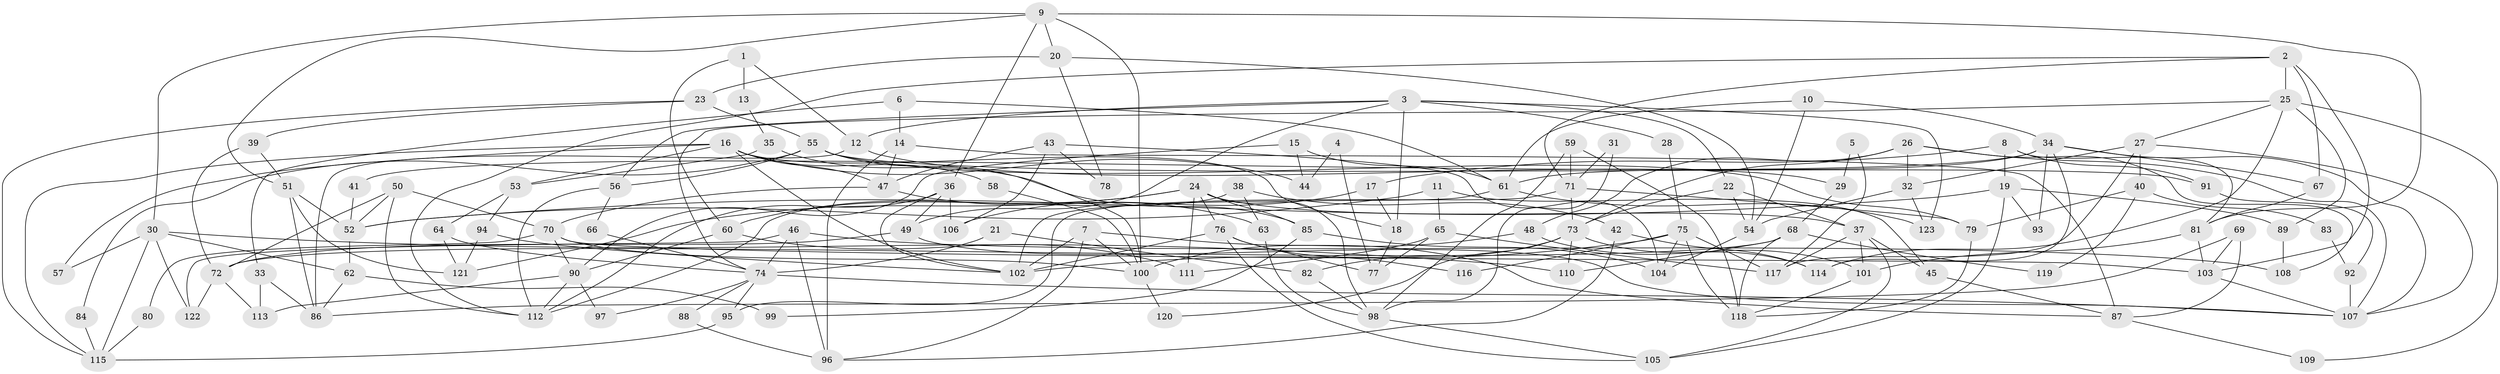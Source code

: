 // Generated by graph-tools (version 1.1) at 2025/26/03/09/25 03:26:19]
// undirected, 123 vertices, 246 edges
graph export_dot {
graph [start="1"]
  node [color=gray90,style=filled];
  1;
  2;
  3;
  4;
  5;
  6;
  7;
  8;
  9;
  10;
  11;
  12;
  13;
  14;
  15;
  16;
  17;
  18;
  19;
  20;
  21;
  22;
  23;
  24;
  25;
  26;
  27;
  28;
  29;
  30;
  31;
  32;
  33;
  34;
  35;
  36;
  37;
  38;
  39;
  40;
  41;
  42;
  43;
  44;
  45;
  46;
  47;
  48;
  49;
  50;
  51;
  52;
  53;
  54;
  55;
  56;
  57;
  58;
  59;
  60;
  61;
  62;
  63;
  64;
  65;
  66;
  67;
  68;
  69;
  70;
  71;
  72;
  73;
  74;
  75;
  76;
  77;
  78;
  79;
  80;
  81;
  82;
  83;
  84;
  85;
  86;
  87;
  88;
  89;
  90;
  91;
  92;
  93;
  94;
  95;
  96;
  97;
  98;
  99;
  100;
  101;
  102;
  103;
  104;
  105;
  106;
  107;
  108;
  109;
  110;
  111;
  112;
  113;
  114;
  115;
  116;
  117;
  118;
  119;
  120;
  121;
  122;
  123;
  1 -- 12;
  1 -- 60;
  1 -- 13;
  2 -- 103;
  2 -- 67;
  2 -- 25;
  2 -- 71;
  2 -- 112;
  3 -- 56;
  3 -- 49;
  3 -- 12;
  3 -- 18;
  3 -- 22;
  3 -- 28;
  3 -- 123;
  4 -- 77;
  4 -- 44;
  5 -- 117;
  5 -- 29;
  6 -- 14;
  6 -- 61;
  6 -- 33;
  7 -- 100;
  7 -- 96;
  7 -- 87;
  7 -- 102;
  8 -- 19;
  8 -- 81;
  8 -- 17;
  8 -- 91;
  9 -- 36;
  9 -- 51;
  9 -- 20;
  9 -- 30;
  9 -- 81;
  9 -- 100;
  10 -- 61;
  10 -- 54;
  10 -- 34;
  11 -- 65;
  11 -- 52;
  11 -- 45;
  12 -- 86;
  12 -- 29;
  13 -- 35;
  14 -- 87;
  14 -- 47;
  14 -- 96;
  15 -- 61;
  15 -- 90;
  15 -- 44;
  16 -- 102;
  16 -- 115;
  16 -- 18;
  16 -- 44;
  16 -- 47;
  16 -- 53;
  16 -- 57;
  16 -- 58;
  17 -- 18;
  17 -- 106;
  18 -- 77;
  19 -- 52;
  19 -- 89;
  19 -- 93;
  19 -- 105;
  20 -- 54;
  20 -- 23;
  20 -- 78;
  21 -- 74;
  21 -- 82;
  22 -- 37;
  22 -- 54;
  22 -- 73;
  23 -- 115;
  23 -- 39;
  23 -- 55;
  24 -- 76;
  24 -- 121;
  24 -- 37;
  24 -- 60;
  24 -- 85;
  24 -- 98;
  24 -- 111;
  25 -- 114;
  25 -- 27;
  25 -- 74;
  25 -- 89;
  25 -- 109;
  26 -- 73;
  26 -- 107;
  26 -- 32;
  26 -- 48;
  26 -- 108;
  27 -- 117;
  27 -- 32;
  27 -- 40;
  27 -- 107;
  28 -- 75;
  29 -- 68;
  30 -- 122;
  30 -- 57;
  30 -- 62;
  30 -- 110;
  30 -- 115;
  31 -- 71;
  31 -- 98;
  32 -- 54;
  32 -- 123;
  33 -- 86;
  33 -- 113;
  34 -- 107;
  34 -- 41;
  34 -- 61;
  34 -- 67;
  34 -- 93;
  34 -- 114;
  35 -- 85;
  35 -- 53;
  36 -- 106;
  36 -- 102;
  36 -- 49;
  36 -- 112;
  37 -- 105;
  37 -- 45;
  37 -- 101;
  37 -- 117;
  38 -- 63;
  38 -- 112;
  38 -- 42;
  39 -- 72;
  39 -- 51;
  40 -- 79;
  40 -- 83;
  40 -- 119;
  41 -- 52;
  42 -- 114;
  42 -- 96;
  43 -- 104;
  43 -- 47;
  43 -- 78;
  43 -- 106;
  45 -- 87;
  46 -- 96;
  46 -- 74;
  46 -- 108;
  46 -- 122;
  47 -- 70;
  47 -- 63;
  48 -- 101;
  48 -- 100;
  49 -- 72;
  49 -- 107;
  50 -- 70;
  50 -- 112;
  50 -- 52;
  50 -- 72;
  51 -- 52;
  51 -- 86;
  51 -- 121;
  52 -- 62;
  53 -- 94;
  53 -- 64;
  54 -- 104;
  55 -- 100;
  55 -- 56;
  55 -- 79;
  55 -- 84;
  55 -- 91;
  56 -- 112;
  56 -- 66;
  58 -- 100;
  59 -- 71;
  59 -- 98;
  59 -- 118;
  60 -- 90;
  60 -- 111;
  61 -- 123;
  61 -- 102;
  62 -- 86;
  62 -- 99;
  63 -- 98;
  64 -- 74;
  64 -- 121;
  65 -- 111;
  65 -- 117;
  65 -- 77;
  66 -- 74;
  67 -- 81;
  68 -- 118;
  68 -- 110;
  68 -- 72;
  68 -- 119;
  69 -- 87;
  69 -- 103;
  69 -- 86;
  70 -- 100;
  70 -- 90;
  70 -- 80;
  70 -- 103;
  71 -- 79;
  71 -- 73;
  71 -- 95;
  72 -- 113;
  72 -- 122;
  73 -- 82;
  73 -- 110;
  73 -- 114;
  73 -- 120;
  74 -- 107;
  74 -- 88;
  74 -- 95;
  74 -- 97;
  75 -- 118;
  75 -- 102;
  75 -- 104;
  75 -- 116;
  75 -- 117;
  76 -- 102;
  76 -- 77;
  76 -- 105;
  76 -- 116;
  79 -- 118;
  80 -- 115;
  81 -- 103;
  81 -- 101;
  82 -- 98;
  83 -- 92;
  84 -- 115;
  85 -- 104;
  85 -- 99;
  87 -- 109;
  88 -- 96;
  89 -- 108;
  90 -- 112;
  90 -- 113;
  90 -- 97;
  91 -- 92;
  92 -- 107;
  94 -- 121;
  94 -- 102;
  95 -- 115;
  98 -- 105;
  100 -- 120;
  101 -- 118;
  103 -- 107;
}
